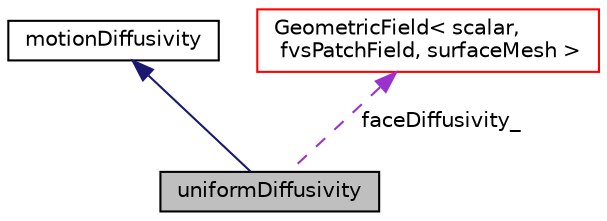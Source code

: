 digraph "uniformDiffusivity"
{
  bgcolor="transparent";
  edge [fontname="Helvetica",fontsize="10",labelfontname="Helvetica",labelfontsize="10"];
  node [fontname="Helvetica",fontsize="10",shape=record];
  Node1 [label="uniformDiffusivity",height=0.2,width=0.4,color="black", fillcolor="grey75", style="filled", fontcolor="black"];
  Node2 -> Node1 [dir="back",color="midnightblue",fontsize="10",style="solid",fontname="Helvetica"];
  Node2 [label="motionDiffusivity",height=0.2,width=0.4,color="black",URL="$a01527.html",tooltip="Abstract base class for cell-centre mesh motion diffusivity. "];
  Node3 -> Node1 [dir="back",color="darkorchid3",fontsize="10",style="dashed",label=" faceDiffusivity_" ,fontname="Helvetica"];
  Node3 [label="GeometricField\< scalar,\l fvsPatchField, surfaceMesh \>",height=0.2,width=0.4,color="red",URL="$a00921.html"];
}
